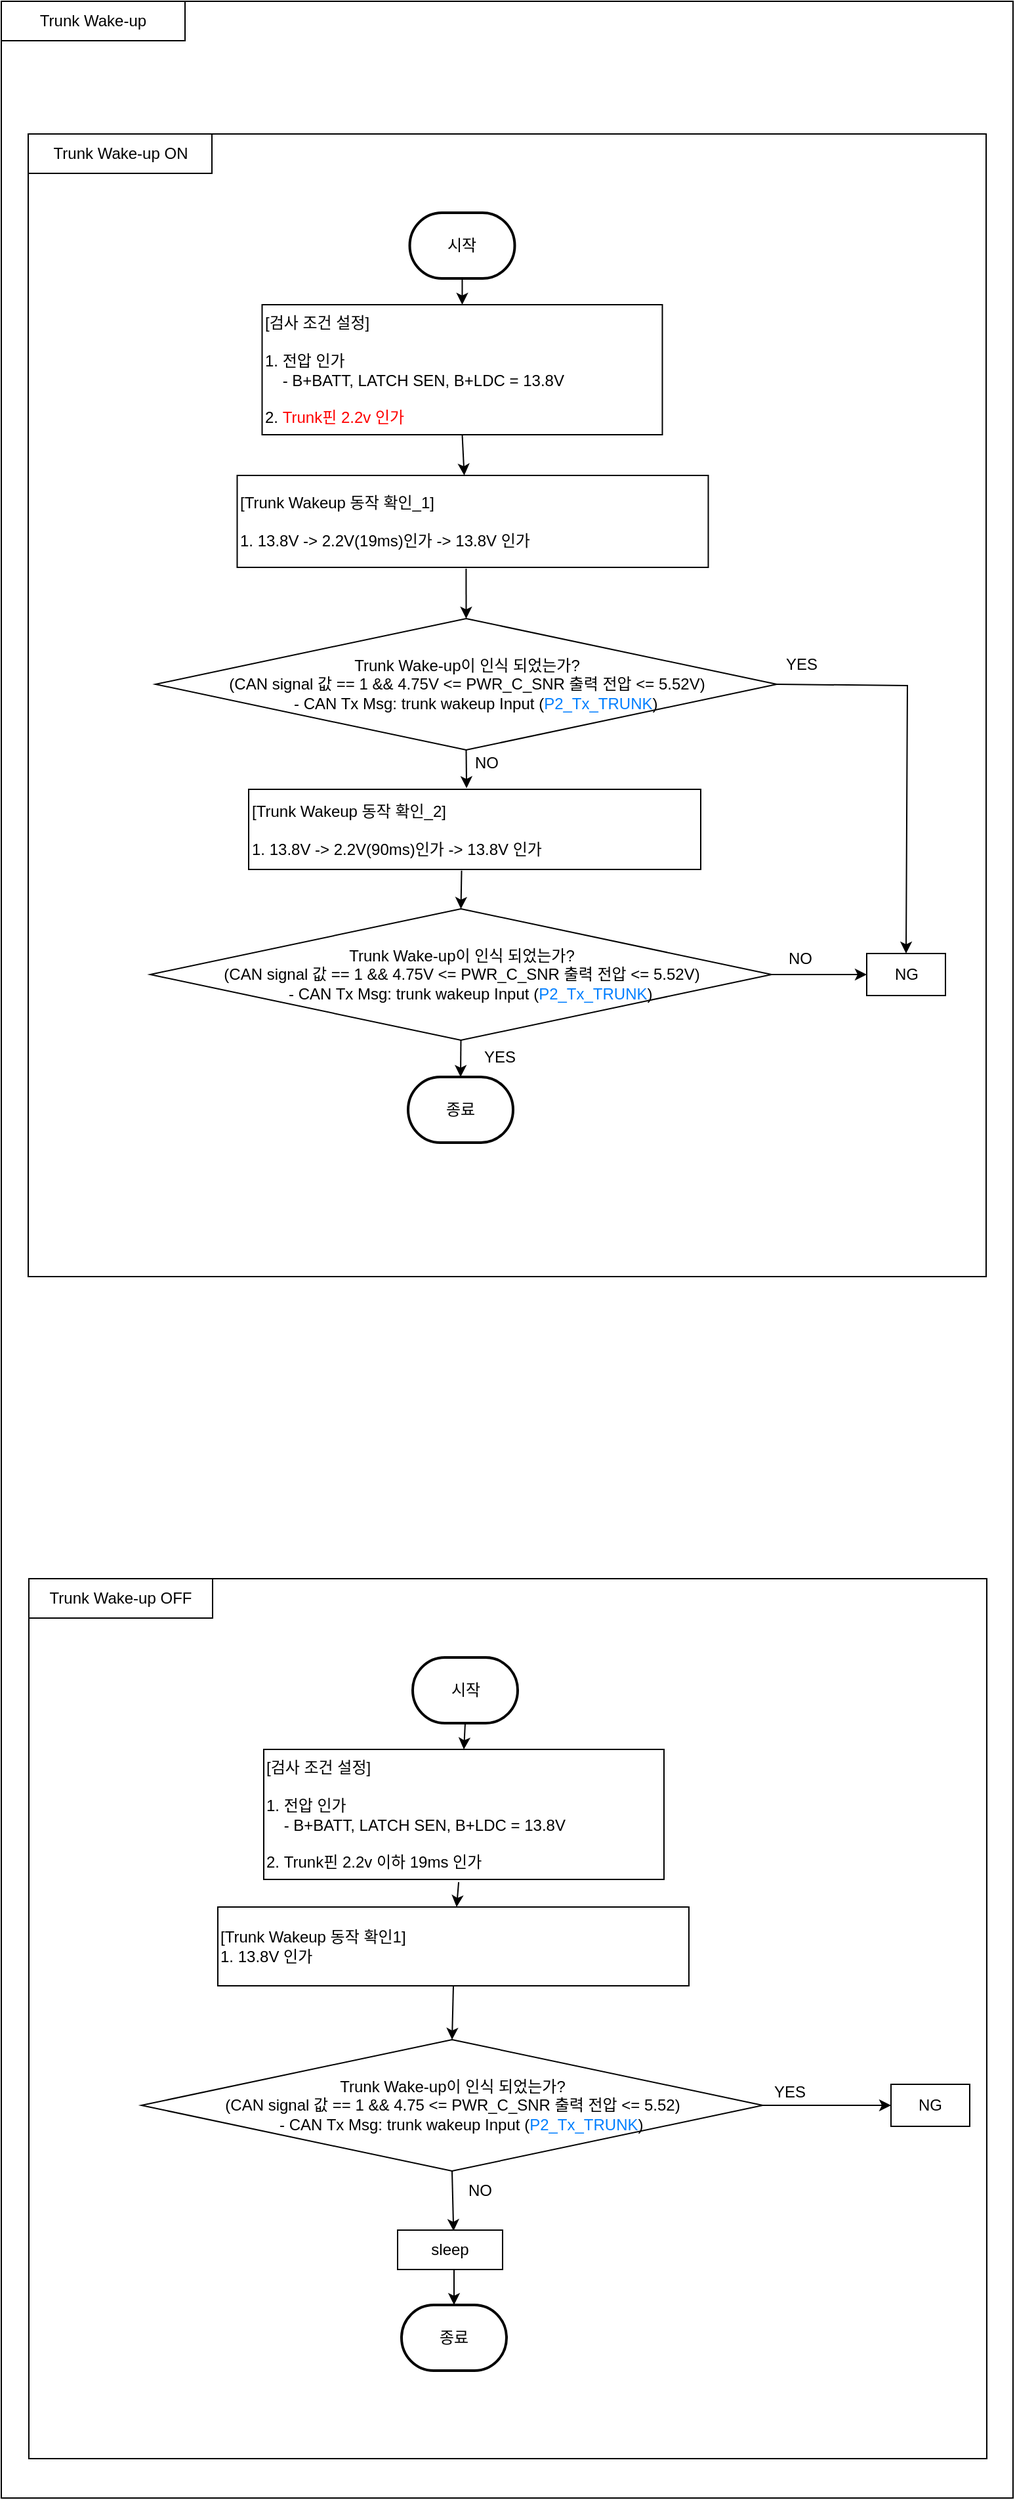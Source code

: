 <mxfile version="22.1.21" type="github">
  <diagram name="페이지-1" id="obiBgoJhXo5aXb0GnERu">
    <mxGraphModel dx="1734" dy="1073" grid="1" gridSize="10" guides="1" tooltips="1" connect="1" arrows="1" fold="1" page="1" pageScale="1" pageWidth="827" pageHeight="1169" math="0" shadow="0">
      <root>
        <mxCell id="0" />
        <mxCell id="1" parent="0" />
        <mxCell id="Yl4W_snT8nnCGwo_MNte-21" value="" style="rounded=0;whiteSpace=wrap;html=1;" vertex="1" parent="1">
          <mxGeometry x="19" y="39" width="771" height="1901" as="geometry" />
        </mxCell>
        <mxCell id="Yl4W_snT8nnCGwo_MNte-22" value="Trunk Wake-up" style="rounded=0;whiteSpace=wrap;html=1;" vertex="1" parent="1">
          <mxGeometry x="19" y="39" width="140" height="30" as="geometry" />
        </mxCell>
        <mxCell id="ZBejDf4waIo4YSwSh6Ry-65" value="" style="rounded=0;whiteSpace=wrap;html=1;" parent="1" vertex="1">
          <mxGeometry x="39.5" y="140" width="730" height="870" as="geometry" />
        </mxCell>
        <mxCell id="ZBejDf4waIo4YSwSh6Ry-73" value="Trunk Wake-up ON" style="rounded=0;whiteSpace=wrap;html=1;" parent="1" vertex="1">
          <mxGeometry x="39.5" y="140" width="140" height="30" as="geometry" />
        </mxCell>
        <mxCell id="ZBejDf4waIo4YSwSh6Ry-66" value="시작" style="strokeWidth=2;html=1;shape=mxgraph.flowchart.terminator;whiteSpace=wrap;" parent="1" vertex="1">
          <mxGeometry x="330.25" y="200" width="80" height="50" as="geometry" />
        </mxCell>
        <mxCell id="ZBejDf4waIo4YSwSh6Ry-68" value="[검사 조건 설정]&lt;br&gt;&lt;br&gt;1. 전압 인가&lt;br&gt;&amp;nbsp; &amp;nbsp; - B+BATT, LATCH SEN, B+LDC = 13.8V&lt;br&gt;&lt;br&gt;2.&amp;nbsp;&lt;font color=&quot;#ff0000&quot;&gt;Trunk핀 2.2v 인가&lt;/font&gt;" style="rounded=0;whiteSpace=wrap;html=1;align=left;" parent="1" vertex="1">
          <mxGeometry x="217.75" y="270" width="305" height="99" as="geometry" />
        </mxCell>
        <mxCell id="ZBejDf4waIo4YSwSh6Ry-69" value="Trunk Wake-up이 인식 되었는가?&lt;br&gt;(CAN signal 값 == 1 &amp;amp;&amp;amp; 4.75V &amp;lt;= PWR_C_SNR 출력 전압 &amp;lt;= 5.52V)&lt;br&gt;&amp;nbsp; &amp;nbsp; - CAN Tx Msg:&amp;nbsp;trunk wakeup&amp;nbsp;Input&amp;nbsp;(&lt;font style=&quot;border-color: var(--border-color); text-align: left;&quot; color=&quot;#007fff&quot;&gt;P2_Tx_TRUNK&lt;/font&gt;&lt;span style=&quot;text-align: left;&quot;&gt;)&lt;/span&gt;" style="rhombus;whiteSpace=wrap;html=1;" parent="1" vertex="1">
          <mxGeometry x="136.5" y="509" width="473.5" height="100" as="geometry" />
        </mxCell>
        <mxCell id="ZBejDf4waIo4YSwSh6Ry-70" value="" style="endArrow=classic;html=1;rounded=0;entryX=0.5;entryY=0;entryDx=0;entryDy=0;exitX=0.486;exitY=1.015;exitDx=0;exitDy=0;exitPerimeter=0;" parent="1" source="ZBejDf4waIo4YSwSh6Ry-100" target="ZBejDf4waIo4YSwSh6Ry-69" edge="1">
          <mxGeometry width="50" height="50" relative="1" as="geometry">
            <mxPoint x="369.25" y="460" as="sourcePoint" />
            <mxPoint x="578.25" y="330" as="targetPoint" />
          </mxGeometry>
        </mxCell>
        <mxCell id="ZBejDf4waIo4YSwSh6Ry-71" value="" style="endArrow=classic;html=1;rounded=0;exitX=0.5;exitY=1;exitDx=0;exitDy=0;exitPerimeter=0;entryX=0.5;entryY=0;entryDx=0;entryDy=0;" parent="1" source="ZBejDf4waIo4YSwSh6Ry-66" target="ZBejDf4waIo4YSwSh6Ry-68" edge="1">
          <mxGeometry width="50" height="50" relative="1" as="geometry">
            <mxPoint x="98.25" y="310" as="sourcePoint" />
            <mxPoint x="148.25" y="260" as="targetPoint" />
          </mxGeometry>
        </mxCell>
        <mxCell id="ZBejDf4waIo4YSwSh6Ry-89" value="NO" style="text;html=1;strokeColor=none;fillColor=none;align=center;verticalAlign=middle;whiteSpace=wrap;rounded=0;" parent="1" vertex="1">
          <mxGeometry x="359.25" y="604" width="60" height="30" as="geometry" />
        </mxCell>
        <mxCell id="ZBejDf4waIo4YSwSh6Ry-95" value="YES" style="text;html=1;strokeColor=none;fillColor=none;align=center;verticalAlign=middle;whiteSpace=wrap;rounded=0;" parent="1" vertex="1">
          <mxGeometry x="598.75" y="529" width="60" height="30" as="geometry" />
        </mxCell>
        <mxCell id="ZBejDf4waIo4YSwSh6Ry-96" value="" style="endArrow=classic;html=1;rounded=0;exitX=1;exitY=0.5;exitDx=0;exitDy=0;entryX=0.5;entryY=0;entryDx=0;entryDy=0;" parent="1" source="ZBejDf4waIo4YSwSh6Ry-69" target="ZBejDf4waIo4YSwSh6Ry-94" edge="1">
          <mxGeometry width="50" height="50" relative="1" as="geometry">
            <mxPoint x="607.25" y="553" as="sourcePoint" />
            <mxPoint x="657.25" y="503" as="targetPoint" />
            <Array as="points">
              <mxPoint x="709.5" y="560" />
            </Array>
          </mxGeometry>
        </mxCell>
        <mxCell id="ZBejDf4waIo4YSwSh6Ry-100" value="[Trunk Wakeup 동작 확인_1]&lt;br&gt;&lt;br&gt;1. 13.8V -&amp;gt; 2.2V(19ms)인가 -&amp;gt; 13.8V 인가" style="rounded=0;whiteSpace=wrap;html=1;align=left;" parent="1" vertex="1">
          <mxGeometry x="198.75" y="400" width="359" height="70" as="geometry" />
        </mxCell>
        <mxCell id="ZBejDf4waIo4YSwSh6Ry-101" value="" style="endArrow=classic;html=1;rounded=0;exitX=0.5;exitY=1;exitDx=0;exitDy=0;entryX=0.482;entryY=0;entryDx=0;entryDy=0;entryPerimeter=0;" parent="1" source="ZBejDf4waIo4YSwSh6Ry-68" target="ZBejDf4waIo4YSwSh6Ry-100" edge="1">
          <mxGeometry width="50" height="50" relative="1" as="geometry">
            <mxPoint x="559.25" y="360" as="sourcePoint" />
            <mxPoint x="609.25" y="310" as="targetPoint" />
          </mxGeometry>
        </mxCell>
        <mxCell id="ZBejDf4waIo4YSwSh6Ry-102" value="" style="endArrow=classic;html=1;rounded=0;exitX=0.5;exitY=1;exitDx=0;exitDy=0;entryX=0.482;entryY=-0.015;entryDx=0;entryDy=0;entryPerimeter=0;" parent="1" source="ZBejDf4waIo4YSwSh6Ry-69" target="Yl4W_snT8nnCGwo_MNte-1" edge="1">
          <mxGeometry width="50" height="50" relative="1" as="geometry">
            <mxPoint x="529.25" y="629" as="sourcePoint" />
            <mxPoint x="370.91" y="618.64" as="targetPoint" />
          </mxGeometry>
        </mxCell>
        <mxCell id="ZBejDf4waIo4YSwSh6Ry-92" value="NO" style="text;html=1;strokeColor=none;fillColor=none;align=center;verticalAlign=middle;whiteSpace=wrap;rounded=0;" parent="1" vertex="1">
          <mxGeometry x="597.75" y="753" width="60" height="30" as="geometry" />
        </mxCell>
        <mxCell id="ZBejDf4waIo4YSwSh6Ry-94" value="NG" style="rounded=0;whiteSpace=wrap;html=1;align=center;" parent="1" vertex="1">
          <mxGeometry x="678.5" y="764" width="60" height="32" as="geometry" />
        </mxCell>
        <mxCell id="ZBejDf4waIo4YSwSh6Ry-97" value="" style="endArrow=classic;html=1;rounded=0;exitX=1;exitY=0.5;exitDx=0;exitDy=0;entryX=0;entryY=0.5;entryDx=0;entryDy=0;" parent="1" source="Yl4W_snT8nnCGwo_MNte-17" target="ZBejDf4waIo4YSwSh6Ry-94" edge="1">
          <mxGeometry width="50" height="50" relative="1" as="geometry">
            <mxPoint x="490.25" y="780" as="sourcePoint" />
            <mxPoint x="578.25" y="788" as="targetPoint" />
            <Array as="points" />
          </mxGeometry>
        </mxCell>
        <mxCell id="jiloJv1bEFbKSHAcsWZZ-1" value="YES" style="text;html=1;strokeColor=none;fillColor=none;align=center;verticalAlign=middle;whiteSpace=wrap;rounded=0;" parent="1" vertex="1">
          <mxGeometry x="368.5" y="828" width="60" height="30" as="geometry" />
        </mxCell>
        <mxCell id="Yl4W_snT8nnCGwo_MNte-1" value="[Trunk Wakeup 동작 확인_2]&lt;br style=&quot;border-color: var(--border-color);&quot;&gt;&lt;br&gt;1. 13.8V -&amp;gt; 2.2V(90ms)인가 -&amp;gt; 13.8V 인가" style="rounded=0;whiteSpace=wrap;html=1;align=left;" vertex="1" parent="1">
          <mxGeometry x="207.5" y="639" width="344.5" height="61" as="geometry" />
        </mxCell>
        <mxCell id="Yl4W_snT8nnCGwo_MNte-3" value="" style="endArrow=classic;html=1;rounded=0;exitX=0.471;exitY=1.014;exitDx=0;exitDy=0;exitPerimeter=0;entryX=0.5;entryY=0;entryDx=0;entryDy=0;" edge="1" parent="1" source="Yl4W_snT8nnCGwo_MNte-1" target="Yl4W_snT8nnCGwo_MNte-17">
          <mxGeometry width="50" height="50" relative="1" as="geometry">
            <mxPoint x="379.25" y="705" as="sourcePoint" />
            <mxPoint x="370.25" y="780" as="targetPoint" />
          </mxGeometry>
        </mxCell>
        <mxCell id="Yl4W_snT8nnCGwo_MNte-13" value="종료" style="strokeWidth=2;html=1;shape=mxgraph.flowchart.terminator;whiteSpace=wrap;" vertex="1" parent="1">
          <mxGeometry x="329" y="858" width="80" height="50" as="geometry" />
        </mxCell>
        <mxCell id="Yl4W_snT8nnCGwo_MNte-14" value="" style="endArrow=classic;html=1;rounded=0;exitX=0.5;exitY=1;exitDx=0;exitDy=0;entryX=0.5;entryY=0;entryDx=0;entryDy=0;entryPerimeter=0;" edge="1" parent="1" target="Yl4W_snT8nnCGwo_MNte-13" source="Yl4W_snT8nnCGwo_MNte-17">
          <mxGeometry width="50" height="50" relative="1" as="geometry">
            <mxPoint x="370" y="842" as="sourcePoint" />
            <mxPoint x="156" y="792" as="targetPoint" />
          </mxGeometry>
        </mxCell>
        <mxCell id="Yl4W_snT8nnCGwo_MNte-15" value="" style="rounded=0;whiteSpace=wrap;html=1;" vertex="1" parent="1">
          <mxGeometry x="40" y="1240" width="730" height="670" as="geometry" />
        </mxCell>
        <mxCell id="Yl4W_snT8nnCGwo_MNte-16" value="Trunk Wake-up OFF" style="rounded=0;whiteSpace=wrap;html=1;" vertex="1" parent="1">
          <mxGeometry x="40" y="1240" width="140" height="30" as="geometry" />
        </mxCell>
        <mxCell id="ZBejDf4waIo4YSwSh6Ry-105" value="종료" style="strokeWidth=2;html=1;shape=mxgraph.flowchart.terminator;whiteSpace=wrap;" parent="1" vertex="1">
          <mxGeometry x="324" y="1793" width="80" height="50" as="geometry" />
        </mxCell>
        <mxCell id="ZBejDf4waIo4YSwSh6Ry-108" value="" style="endArrow=classic;html=1;rounded=0;exitX=0.5;exitY=1;exitDx=0;exitDy=0;entryX=0.5;entryY=0;entryDx=0;entryDy=0;entryPerimeter=0;" parent="1" target="ZBejDf4waIo4YSwSh6Ry-105" edge="1">
          <mxGeometry width="50" height="50" relative="1" as="geometry">
            <mxPoint x="364" y="1766" as="sourcePoint" />
            <mxPoint x="150" y="1716" as="targetPoint" />
          </mxGeometry>
        </mxCell>
        <mxCell id="ZBejDf4waIo4YSwSh6Ry-110" value="" style="endArrow=classic;html=1;rounded=0;exitX=1;exitY=0.5;exitDx=0;exitDy=0;entryX=0;entryY=0.5;entryDx=0;entryDy=0;" parent="1" source="Yl4W_snT8nnCGwo_MNte-18" target="Yl4W_snT8nnCGwo_MNte-8" edge="1">
          <mxGeometry width="50" height="50" relative="1" as="geometry">
            <mxPoint x="581" y="1631.5" as="sourcePoint" />
            <mxPoint x="701" y="1636" as="targetPoint" />
          </mxGeometry>
        </mxCell>
        <mxCell id="ZBejDf4waIo4YSwSh6Ry-111" value="sleep" style="rounded=0;whiteSpace=wrap;html=1;align=center;" parent="1" vertex="1">
          <mxGeometry x="321" y="1736" width="80" height="30" as="geometry" />
        </mxCell>
        <mxCell id="ZBejDf4waIo4YSwSh6Ry-112" value="" style="endArrow=classic;html=1;rounded=0;exitX=0.5;exitY=1;exitDx=0;exitDy=0;entryX=0.533;entryY=0.022;entryDx=0;entryDy=0;entryPerimeter=0;" parent="1" source="Yl4W_snT8nnCGwo_MNte-18" target="ZBejDf4waIo4YSwSh6Ry-111" edge="1">
          <mxGeometry width="50" height="50" relative="1" as="geometry">
            <mxPoint x="360.5" y="1727.0" as="sourcePoint" />
            <mxPoint x="207.5" y="1701" as="targetPoint" />
          </mxGeometry>
        </mxCell>
        <mxCell id="ZBejDf4waIo4YSwSh6Ry-113" value="NO" style="text;html=1;strokeColor=none;fillColor=none;align=center;verticalAlign=middle;whiteSpace=wrap;rounded=0;" parent="1" vertex="1">
          <mxGeometry x="354" y="1691" width="60" height="30" as="geometry" />
        </mxCell>
        <mxCell id="ZBejDf4waIo4YSwSh6Ry-114" value="YES" style="text;html=1;strokeColor=none;fillColor=none;align=center;verticalAlign=middle;whiteSpace=wrap;rounded=0;" parent="1" vertex="1">
          <mxGeometry x="590" y="1616" width="60" height="30" as="geometry" />
        </mxCell>
        <mxCell id="ZBejDf4waIo4YSwSh6Ry-116" value="" style="endArrow=classic;html=1;rounded=0;exitX=0.5;exitY=1;exitDx=0;exitDy=0;entryX=0.5;entryY=0;entryDx=0;entryDy=0;" parent="1" source="Yl4W_snT8nnCGwo_MNte-10" target="Yl4W_snT8nnCGwo_MNte-18" edge="1">
          <mxGeometry width="50" height="50" relative="1" as="geometry">
            <mxPoint x="369.5" y="1460" as="sourcePoint" />
            <mxPoint x="363.005" y="1602.48" as="targetPoint" />
          </mxGeometry>
        </mxCell>
        <mxCell id="Yl4W_snT8nnCGwo_MNte-5" value="시작" style="strokeWidth=2;html=1;shape=mxgraph.flowchart.terminator;whiteSpace=wrap;" vertex="1" parent="1">
          <mxGeometry x="332.5" y="1300" width="80" height="50" as="geometry" />
        </mxCell>
        <mxCell id="Yl4W_snT8nnCGwo_MNte-6" value="[검사 조건 설정]&lt;br&gt;&lt;br&gt;1. 전압 인가&lt;br&gt;&amp;nbsp; &amp;nbsp; - B+BATT, LATCH SEN, B+LDC = 13.8V&lt;br&gt;&lt;br&gt;2.&amp;nbsp;Trunk핀 2.2v 이하&amp;nbsp;19ms 인가" style="rounded=0;whiteSpace=wrap;html=1;align=left;" vertex="1" parent="1">
          <mxGeometry x="219" y="1370" width="305" height="99" as="geometry" />
        </mxCell>
        <mxCell id="Yl4W_snT8nnCGwo_MNte-7" value="" style="endArrow=classic;html=1;rounded=0;exitX=0.5;exitY=1;exitDx=0;exitDy=0;exitPerimeter=0;entryX=0.5;entryY=0;entryDx=0;entryDy=0;" edge="1" parent="1" source="Yl4W_snT8nnCGwo_MNte-5" target="Yl4W_snT8nnCGwo_MNte-6">
          <mxGeometry width="50" height="50" relative="1" as="geometry">
            <mxPoint x="98.5" y="1400" as="sourcePoint" />
            <mxPoint x="148.5" y="1350" as="targetPoint" />
          </mxGeometry>
        </mxCell>
        <mxCell id="Yl4W_snT8nnCGwo_MNte-8" value="NG" style="rounded=0;whiteSpace=wrap;html=1;align=center;" vertex="1" parent="1">
          <mxGeometry x="697" y="1625" width="60" height="32" as="geometry" />
        </mxCell>
        <mxCell id="Yl4W_snT8nnCGwo_MNte-17" value="Trunk Wake-up이 인식 되었는가?&lt;br&gt;(CAN signal 값 == 1 &amp;amp;&amp;amp; 4.75V &amp;lt;= PWR_C_SNR 출력 전압 &amp;lt;= 5.52V)&lt;br&gt;&amp;nbsp; &amp;nbsp; - CAN Tx Msg:&amp;nbsp;trunk wakeup&amp;nbsp;Input&amp;nbsp;(&lt;font style=&quot;border-color: var(--border-color); text-align: left;&quot; color=&quot;#007fff&quot;&gt;P2_Tx_TRUNK&lt;/font&gt;&lt;span style=&quot;text-align: left;&quot;&gt;)&lt;/span&gt;" style="rhombus;whiteSpace=wrap;html=1;" vertex="1" parent="1">
          <mxGeometry x="132.5" y="730" width="473.5" height="100" as="geometry" />
        </mxCell>
        <mxCell id="Yl4W_snT8nnCGwo_MNte-18" value="Trunk Wake-up이 인식 되었는가?&lt;br&gt;(CAN signal 값 == 1 &amp;amp;&amp;amp; 4.75 &amp;lt;= PWR_C_SNR 출력 전압 &amp;lt;= 5.52)&lt;br&gt;&amp;nbsp; &amp;nbsp; - CAN Tx Msg:&amp;nbsp;trunk wakeup&amp;nbsp;Input&amp;nbsp;(&lt;font style=&quot;border-color: var(--border-color); text-align: left;&quot; color=&quot;#007fff&quot;&gt;P2_Tx_TRUNK&lt;/font&gt;&lt;span style=&quot;text-align: left;&quot;&gt;)&lt;/span&gt;" style="rhombus;whiteSpace=wrap;html=1;" vertex="1" parent="1">
          <mxGeometry x="125.75" y="1591" width="473.5" height="100" as="geometry" />
        </mxCell>
        <mxCell id="Yl4W_snT8nnCGwo_MNte-19" value="" style="endArrow=classic;html=1;rounded=0;exitX=0.487;exitY=1.021;exitDx=0;exitDy=0;exitPerimeter=0;" edge="1" parent="1" source="Yl4W_snT8nnCGwo_MNte-6" target="Yl4W_snT8nnCGwo_MNte-10">
          <mxGeometry width="50" height="50" relative="1" as="geometry">
            <mxPoint x="369.5" y="1460" as="sourcePoint" />
            <mxPoint x="363.005" y="1602.48" as="targetPoint" />
          </mxGeometry>
        </mxCell>
        <mxCell id="Yl4W_snT8nnCGwo_MNte-10" value="[Trunk Wakeup 동작 확인1]&lt;br&gt;1. 13.8V 인가" style="rounded=0;whiteSpace=wrap;html=1;align=left;" vertex="1" parent="1">
          <mxGeometry x="184" y="1490" width="359" height="60" as="geometry" />
        </mxCell>
      </root>
    </mxGraphModel>
  </diagram>
</mxfile>
